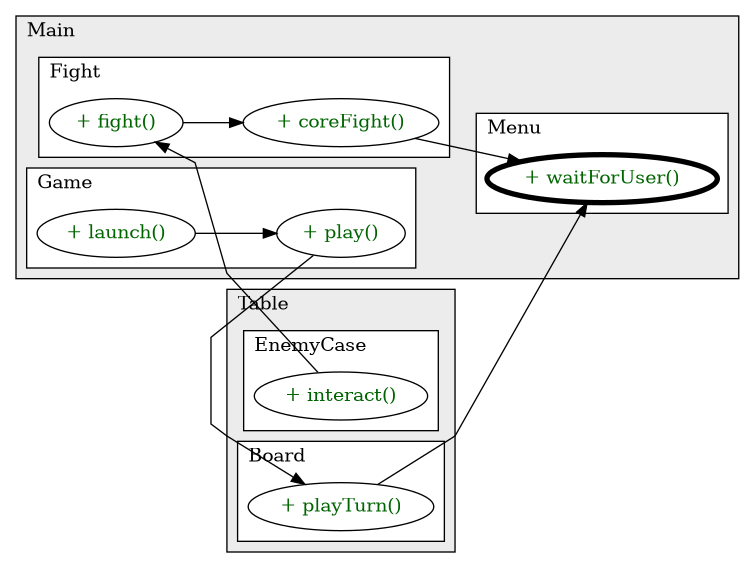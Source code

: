 @startuml

/' diagram meta data start
config=CallConfiguration;
{
  "rootMethod": "Main.Menu#waitForUser()",
  "projectClassification": {
    "searchMode": "OpenProject", // OpenProject, AllProjects
    "includedProjects": "",
    "pathEndKeywords": "*.impl",
    "isClientPath": "",
    "isClientName": "",
    "isTestPath": "",
    "isTestName": "",
    "isMappingPath": "",
    "isMappingName": "",
    "isDataAccessPath": "",
    "isDataAccessName": "",
    "isDataStructurePath": "",
    "isDataStructureName": "",
    "isInterfaceStructuresPath": "",
    "isInterfaceStructuresName": "",
    "isEntryPointPath": "",
    "isEntryPointName": "",
    "treatFinalFieldsAsMandatory": false
  },
  "graphRestriction": {
    "classPackageExcludeFilter": "",
    "classPackageIncludeFilter": "",
    "classNameExcludeFilter": "",
    "classNameIncludeFilter": "",
    "methodNameExcludeFilter": "",
    "methodNameIncludeFilter": "",
    "removeByInheritance": "", // inheritance/annotation based filtering is done in a second step
    "removeByAnnotation": "",
    "removeByClassPackage": "", // cleanup the graph after inheritance/annotation based filtering is done
    "removeByClassName": "",
    "cutMappings": false,
    "cutEnum": true,
    "cutTests": true,
    "cutClient": true,
    "cutDataAccess": true,
    "cutInterfaceStructures": true,
    "cutDataStructures": true,
    "cutGetterAndSetter": true,
    "cutConstructors": true
  },
  "graphTraversal": {
    "forwardDepth": 3,
    "backwardDepth": 3,
    "classPackageExcludeFilter": "",
    "classPackageIncludeFilter": "",
    "classNameExcludeFilter": "",
    "classNameIncludeFilter": "",
    "methodNameExcludeFilter": "",
    "methodNameIncludeFilter": "",
    "hideMappings": false,
    "hideDataStructures": false,
    "hidePrivateMethods": true,
    "hideInterfaceCalls": true, // indirection: implementation -> interface (is hidden) -> implementation
    "onlyShowApplicationEntryPoints": false, // root node is included
    "useMethodCallsForStructureDiagram": "ForwardOnly" // ForwardOnly, BothDirections, No
  },
  "details": {
    "aggregation": "GroupByClass", // ByClass, GroupByClass, None
    "showMethodParametersTypes": false,
    "showMethodParametersNames": false,
    "showMethodReturnType": false,
    "showPackageLevels": 2,
    "showCallOrder": false,
    "edgeMode": "MethodsOnly", // TypesOnly, MethodsOnly, TypesAndMethods, MethodsAndDirectTypeUsage
    "showDetailedClassStructure": false
  },
  "rootClass": "Main.Menu",
  "extensionCallbackMethod": "" // qualified.class.name#methodName - signature: public static String method(String)
}
diagram meta data end '/



digraph g {
    rankdir="LR"
    splines=polyline
    

'nodes 
subgraph cluster_2390489 { 
   	label=Main
	labeljust=l
	fillcolor="#ececec"
	style=filled
   
   subgraph cluster_1356371867 { 
   	label=Fight
	labeljust=l
	fillcolor=white
	style=filled
   
   Fight2390489XXXcoreFight1248833946[
	label="+ coreFight()"
	style=filled
	fillcolor=white
	tooltip="Fight

null"
	fontcolor=darkgreen
];

Fight2390489XXXfight1248833946[
	label="+ fight()"
	style=filled
	fillcolor=white
	tooltip="Fight

null"
	fontcolor=darkgreen
];
} 

subgraph cluster_1706344199 { 
   	label=Game
	labeljust=l
	fillcolor=white
	style=filled
   
   Game2390489XXXlaunch0[
	label="+ launch()"
	style=filled
	fillcolor=white
	tooltip="Game

&#10;  Launch methods defines the GameState (Enum) steps which define more precisely the proceedings&#10; &#10;  @throws PlayerOutOfBoundsException Sends an exception if the character overtake the table boarder&#10; "
	fontcolor=darkgreen
];

Game2390489XXXplay0[
	label="+ play()"
	style=filled
	fillcolor=white
	tooltip="Game

&#10;  Play method manages the turns during the game, it changes the GameState to Victory or Defeat according to position and health of the player&#10; &#10;  @throws PlayerOutOfBoundsException Sends an exception if the character overtake the table boarder&#10; "
	fontcolor=darkgreen
];
} 

subgraph cluster_1706526836 { 
   	label=Menu
	labeljust=l
	fillcolor=white
	style=filled
   
   Menu2390489XXXwaitForUser0[
	label="+ waitForUser()"
	style=filled
	fillcolor=white
	tooltip="Menu

null"
	penwidth=4
	fontcolor=darkgreen
];
} 
} 

subgraph cluster_80563118 { 
   	label=Table
	labeljust=l
	fillcolor="#ececec"
	style=filled
   
   subgraph cluster_2053191800 { 
   	label=EnemyCase
	labeljust=l
	fillcolor=white
	style=filled
   
   EnemyCase80563118XXXinteract1056078198[
	label="+ interact()"
	style=filled
	fillcolor=white
	tooltip="EnemyCase

null"
	fontcolor=darkgreen
];
} 

subgraph cluster_825900166 { 
   	label=Board
	labeljust=l
	fillcolor=white
	style=filled
   
   Board80563118XXXplayTurn1056078198[
	label="+ playTurn()"
	style=filled
	fillcolor=white
	tooltip="Board

null"
	fontcolor=darkgreen
];
} 
} 

'edges    
Board80563118XXXplayTurn1056078198 -> Menu2390489XXXwaitForUser0;
EnemyCase80563118XXXinteract1056078198 -> Fight2390489XXXfight1248833946;
Fight2390489XXXcoreFight1248833946 -> Menu2390489XXXwaitForUser0;
Fight2390489XXXfight1248833946 -> Fight2390489XXXcoreFight1248833946;
Game2390489XXXlaunch0 -> Game2390489XXXplay0;
Game2390489XXXplay0 -> Board80563118XXXplayTurn1056078198;
    
}
@enduml